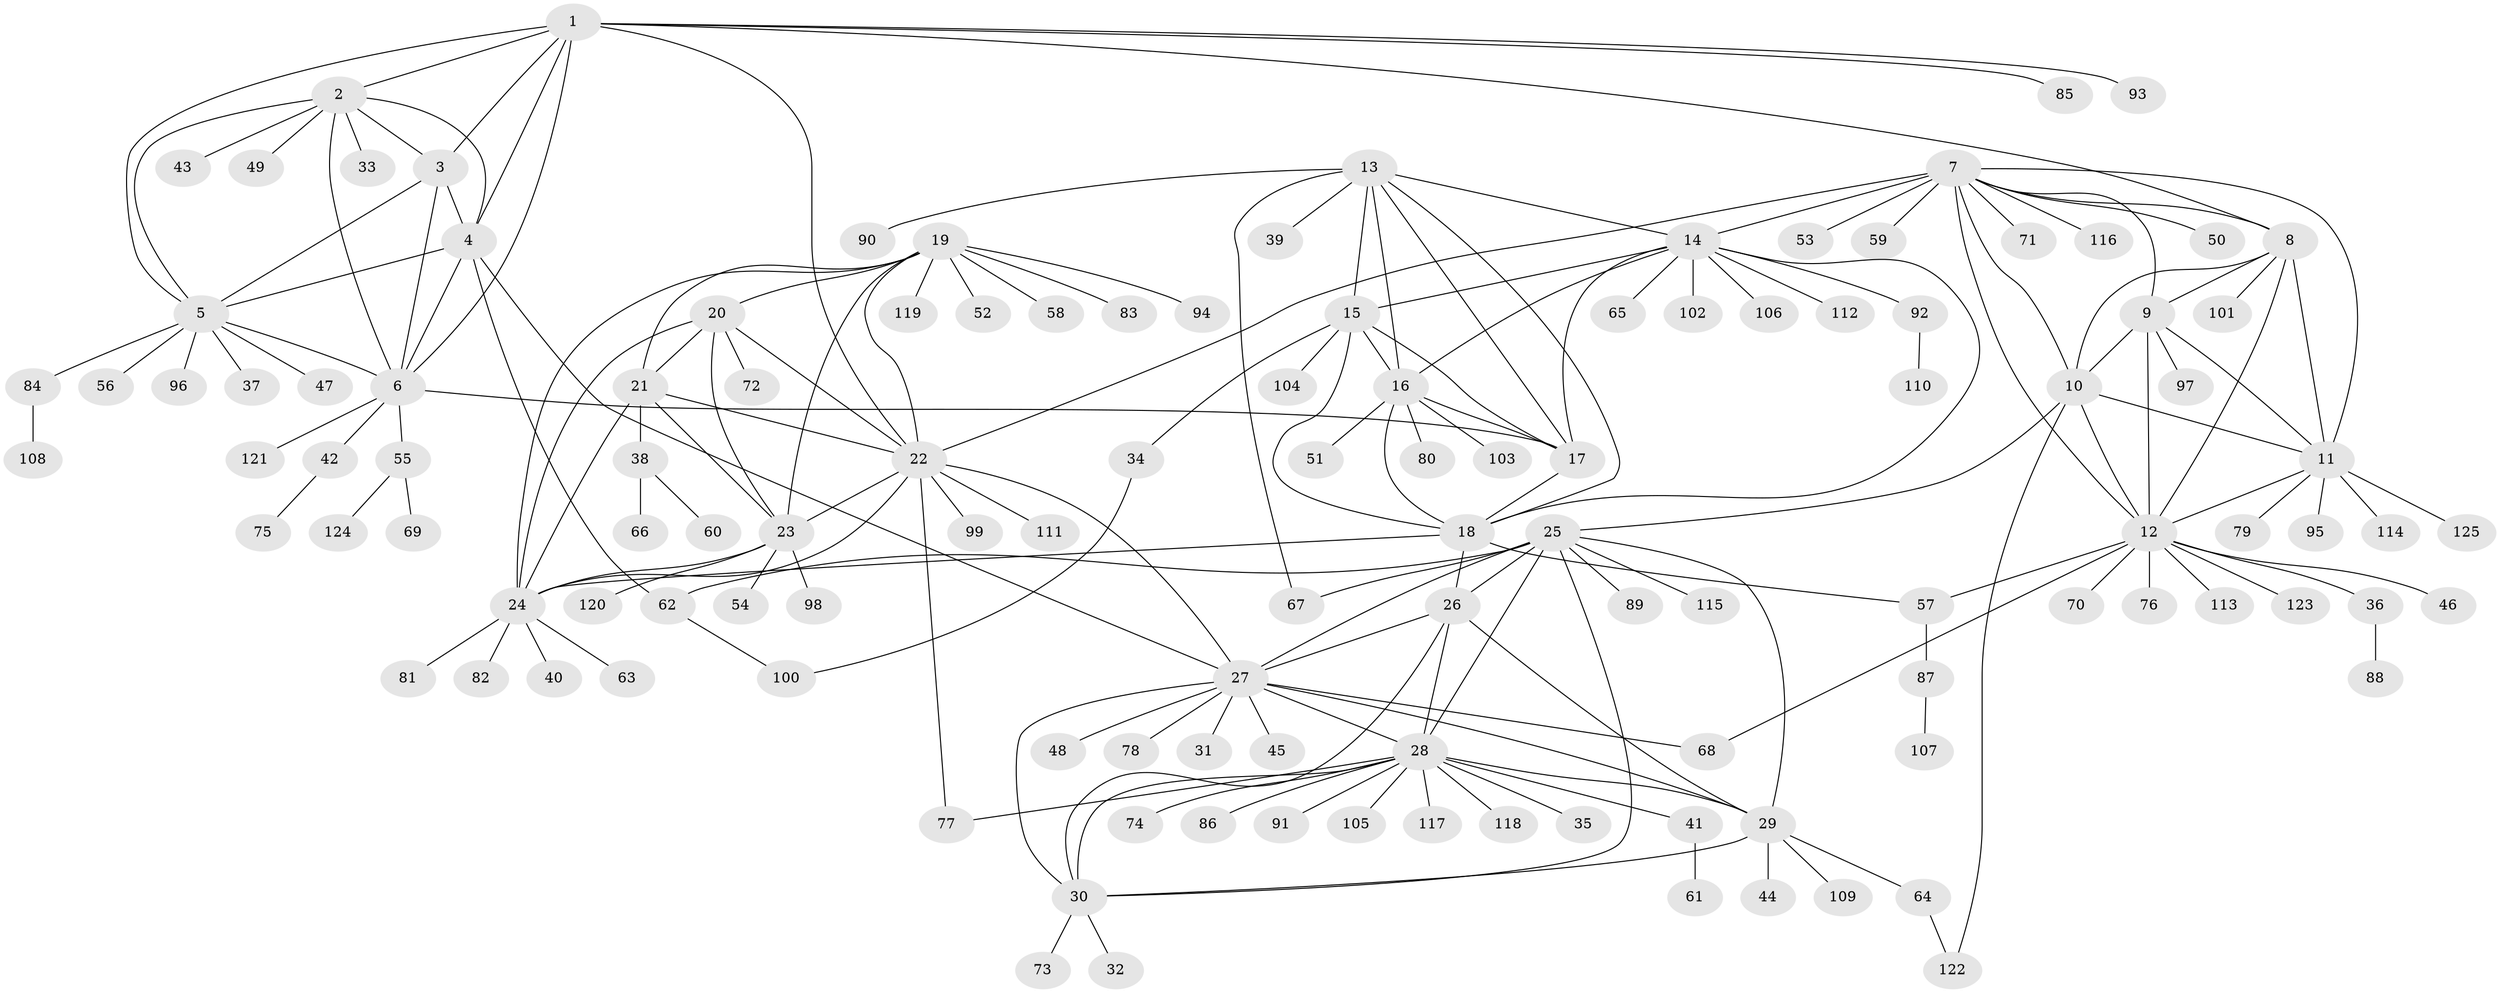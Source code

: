 // coarse degree distribution, {10: 0.03225806451612903, 4: 0.04838709677419355, 6: 0.04838709677419355, 5: 0.04838709677419355, 8: 0.03225806451612903, 7: 0.03225806451612903, 9: 0.016129032258064516, 12: 0.016129032258064516, 11: 0.016129032258064516, 1: 0.6612903225806451, 2: 0.04838709677419355}
// Generated by graph-tools (version 1.1) at 2025/19/03/04/25 18:19:31]
// undirected, 125 vertices, 187 edges
graph export_dot {
graph [start="1"]
  node [color=gray90,style=filled];
  1;
  2;
  3;
  4;
  5;
  6;
  7;
  8;
  9;
  10;
  11;
  12;
  13;
  14;
  15;
  16;
  17;
  18;
  19;
  20;
  21;
  22;
  23;
  24;
  25;
  26;
  27;
  28;
  29;
  30;
  31;
  32;
  33;
  34;
  35;
  36;
  37;
  38;
  39;
  40;
  41;
  42;
  43;
  44;
  45;
  46;
  47;
  48;
  49;
  50;
  51;
  52;
  53;
  54;
  55;
  56;
  57;
  58;
  59;
  60;
  61;
  62;
  63;
  64;
  65;
  66;
  67;
  68;
  69;
  70;
  71;
  72;
  73;
  74;
  75;
  76;
  77;
  78;
  79;
  80;
  81;
  82;
  83;
  84;
  85;
  86;
  87;
  88;
  89;
  90;
  91;
  92;
  93;
  94;
  95;
  96;
  97;
  98;
  99;
  100;
  101;
  102;
  103;
  104;
  105;
  106;
  107;
  108;
  109;
  110;
  111;
  112;
  113;
  114;
  115;
  116;
  117;
  118;
  119;
  120;
  121;
  122;
  123;
  124;
  125;
  1 -- 2;
  1 -- 3;
  1 -- 4;
  1 -- 5;
  1 -- 6;
  1 -- 8;
  1 -- 22;
  1 -- 85;
  1 -- 93;
  2 -- 3;
  2 -- 4;
  2 -- 5;
  2 -- 6;
  2 -- 33;
  2 -- 43;
  2 -- 49;
  3 -- 4;
  3 -- 5;
  3 -- 6;
  4 -- 5;
  4 -- 6;
  4 -- 27;
  4 -- 62;
  5 -- 6;
  5 -- 37;
  5 -- 47;
  5 -- 56;
  5 -- 84;
  5 -- 96;
  6 -- 17;
  6 -- 42;
  6 -- 55;
  6 -- 121;
  7 -- 8;
  7 -- 9;
  7 -- 10;
  7 -- 11;
  7 -- 12;
  7 -- 14;
  7 -- 22;
  7 -- 50;
  7 -- 53;
  7 -- 59;
  7 -- 71;
  7 -- 116;
  8 -- 9;
  8 -- 10;
  8 -- 11;
  8 -- 12;
  8 -- 101;
  9 -- 10;
  9 -- 11;
  9 -- 12;
  9 -- 97;
  10 -- 11;
  10 -- 12;
  10 -- 25;
  10 -- 122;
  11 -- 12;
  11 -- 79;
  11 -- 95;
  11 -- 114;
  11 -- 125;
  12 -- 36;
  12 -- 46;
  12 -- 57;
  12 -- 68;
  12 -- 70;
  12 -- 76;
  12 -- 113;
  12 -- 123;
  13 -- 14;
  13 -- 15;
  13 -- 16;
  13 -- 17;
  13 -- 18;
  13 -- 39;
  13 -- 67;
  13 -- 90;
  14 -- 15;
  14 -- 16;
  14 -- 17;
  14 -- 18;
  14 -- 65;
  14 -- 92;
  14 -- 102;
  14 -- 106;
  14 -- 112;
  15 -- 16;
  15 -- 17;
  15 -- 18;
  15 -- 34;
  15 -- 104;
  16 -- 17;
  16 -- 18;
  16 -- 51;
  16 -- 80;
  16 -- 103;
  17 -- 18;
  18 -- 24;
  18 -- 26;
  18 -- 57;
  19 -- 20;
  19 -- 21;
  19 -- 22;
  19 -- 23;
  19 -- 24;
  19 -- 52;
  19 -- 58;
  19 -- 83;
  19 -- 94;
  19 -- 119;
  20 -- 21;
  20 -- 22;
  20 -- 23;
  20 -- 24;
  20 -- 72;
  21 -- 22;
  21 -- 23;
  21 -- 24;
  21 -- 38;
  22 -- 23;
  22 -- 24;
  22 -- 27;
  22 -- 77;
  22 -- 99;
  22 -- 111;
  23 -- 24;
  23 -- 54;
  23 -- 98;
  23 -- 120;
  24 -- 40;
  24 -- 63;
  24 -- 81;
  24 -- 82;
  25 -- 26;
  25 -- 27;
  25 -- 28;
  25 -- 29;
  25 -- 30;
  25 -- 62;
  25 -- 67;
  25 -- 89;
  25 -- 115;
  26 -- 27;
  26 -- 28;
  26 -- 29;
  26 -- 30;
  27 -- 28;
  27 -- 29;
  27 -- 30;
  27 -- 31;
  27 -- 45;
  27 -- 48;
  27 -- 68;
  27 -- 78;
  28 -- 29;
  28 -- 30;
  28 -- 35;
  28 -- 41;
  28 -- 74;
  28 -- 77;
  28 -- 86;
  28 -- 91;
  28 -- 105;
  28 -- 117;
  28 -- 118;
  29 -- 30;
  29 -- 44;
  29 -- 64;
  29 -- 109;
  30 -- 32;
  30 -- 73;
  34 -- 100;
  36 -- 88;
  38 -- 60;
  38 -- 66;
  41 -- 61;
  42 -- 75;
  55 -- 69;
  55 -- 124;
  57 -- 87;
  62 -- 100;
  64 -- 122;
  84 -- 108;
  87 -- 107;
  92 -- 110;
}
